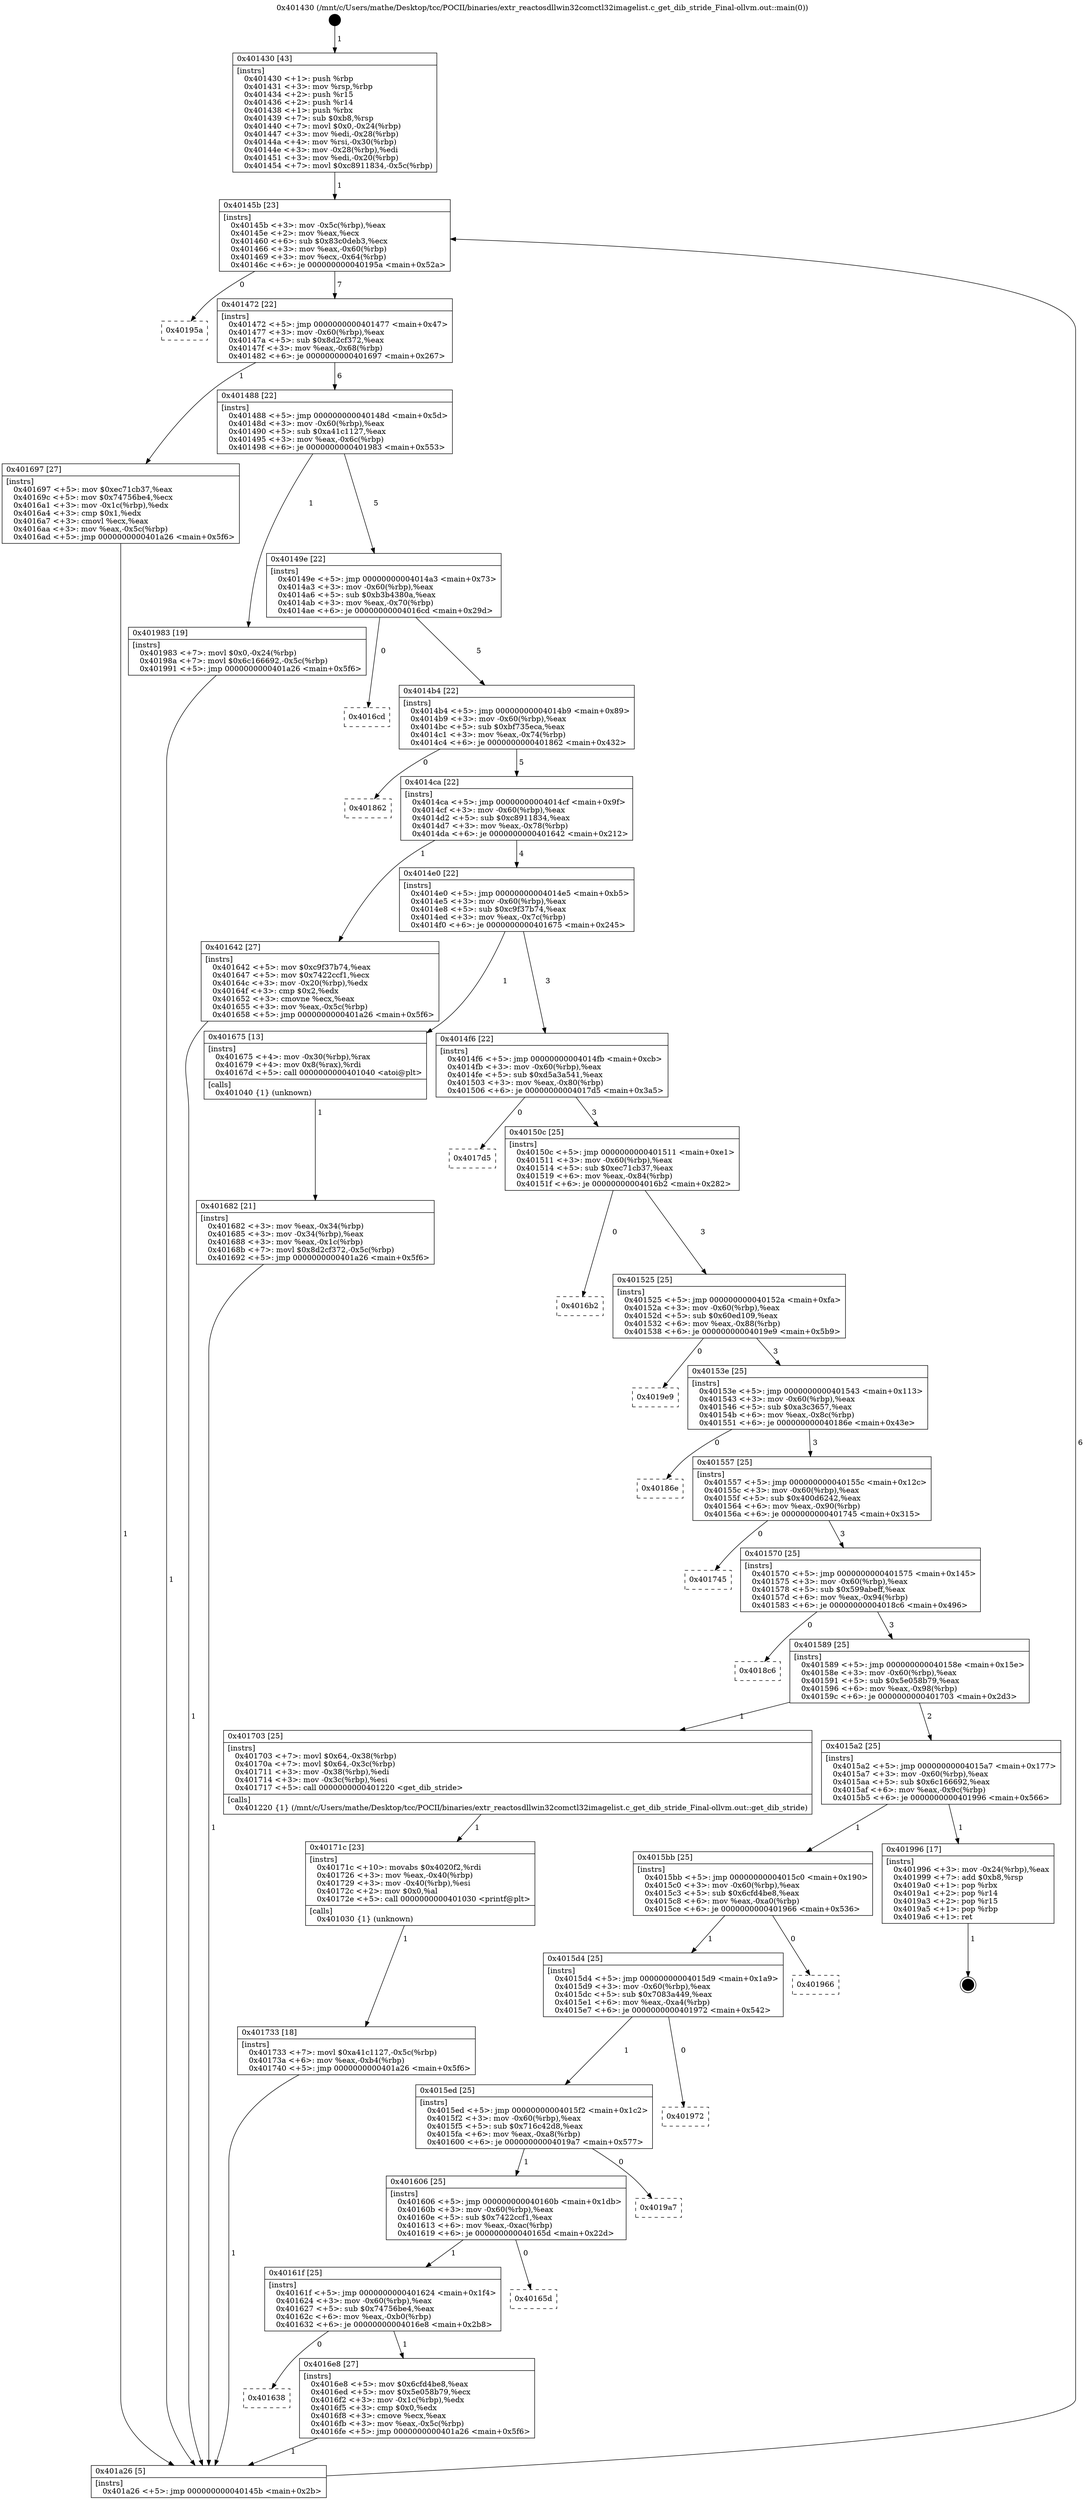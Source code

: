 digraph "0x401430" {
  label = "0x401430 (/mnt/c/Users/mathe/Desktop/tcc/POCII/binaries/extr_reactosdllwin32comctl32imagelist.c_get_dib_stride_Final-ollvm.out::main(0))"
  labelloc = "t"
  node[shape=record]

  Entry [label="",width=0.3,height=0.3,shape=circle,fillcolor=black,style=filled]
  "0x40145b" [label="{
     0x40145b [23]\l
     | [instrs]\l
     &nbsp;&nbsp;0x40145b \<+3\>: mov -0x5c(%rbp),%eax\l
     &nbsp;&nbsp;0x40145e \<+2\>: mov %eax,%ecx\l
     &nbsp;&nbsp;0x401460 \<+6\>: sub $0x83c0deb3,%ecx\l
     &nbsp;&nbsp;0x401466 \<+3\>: mov %eax,-0x60(%rbp)\l
     &nbsp;&nbsp;0x401469 \<+3\>: mov %ecx,-0x64(%rbp)\l
     &nbsp;&nbsp;0x40146c \<+6\>: je 000000000040195a \<main+0x52a\>\l
  }"]
  "0x40195a" [label="{
     0x40195a\l
  }", style=dashed]
  "0x401472" [label="{
     0x401472 [22]\l
     | [instrs]\l
     &nbsp;&nbsp;0x401472 \<+5\>: jmp 0000000000401477 \<main+0x47\>\l
     &nbsp;&nbsp;0x401477 \<+3\>: mov -0x60(%rbp),%eax\l
     &nbsp;&nbsp;0x40147a \<+5\>: sub $0x8d2cf372,%eax\l
     &nbsp;&nbsp;0x40147f \<+3\>: mov %eax,-0x68(%rbp)\l
     &nbsp;&nbsp;0x401482 \<+6\>: je 0000000000401697 \<main+0x267\>\l
  }"]
  Exit [label="",width=0.3,height=0.3,shape=circle,fillcolor=black,style=filled,peripheries=2]
  "0x401697" [label="{
     0x401697 [27]\l
     | [instrs]\l
     &nbsp;&nbsp;0x401697 \<+5\>: mov $0xec71cb37,%eax\l
     &nbsp;&nbsp;0x40169c \<+5\>: mov $0x74756be4,%ecx\l
     &nbsp;&nbsp;0x4016a1 \<+3\>: mov -0x1c(%rbp),%edx\l
     &nbsp;&nbsp;0x4016a4 \<+3\>: cmp $0x1,%edx\l
     &nbsp;&nbsp;0x4016a7 \<+3\>: cmovl %ecx,%eax\l
     &nbsp;&nbsp;0x4016aa \<+3\>: mov %eax,-0x5c(%rbp)\l
     &nbsp;&nbsp;0x4016ad \<+5\>: jmp 0000000000401a26 \<main+0x5f6\>\l
  }"]
  "0x401488" [label="{
     0x401488 [22]\l
     | [instrs]\l
     &nbsp;&nbsp;0x401488 \<+5\>: jmp 000000000040148d \<main+0x5d\>\l
     &nbsp;&nbsp;0x40148d \<+3\>: mov -0x60(%rbp),%eax\l
     &nbsp;&nbsp;0x401490 \<+5\>: sub $0xa41c1127,%eax\l
     &nbsp;&nbsp;0x401495 \<+3\>: mov %eax,-0x6c(%rbp)\l
     &nbsp;&nbsp;0x401498 \<+6\>: je 0000000000401983 \<main+0x553\>\l
  }"]
  "0x401733" [label="{
     0x401733 [18]\l
     | [instrs]\l
     &nbsp;&nbsp;0x401733 \<+7\>: movl $0xa41c1127,-0x5c(%rbp)\l
     &nbsp;&nbsp;0x40173a \<+6\>: mov %eax,-0xb4(%rbp)\l
     &nbsp;&nbsp;0x401740 \<+5\>: jmp 0000000000401a26 \<main+0x5f6\>\l
  }"]
  "0x401983" [label="{
     0x401983 [19]\l
     | [instrs]\l
     &nbsp;&nbsp;0x401983 \<+7\>: movl $0x0,-0x24(%rbp)\l
     &nbsp;&nbsp;0x40198a \<+7\>: movl $0x6c166692,-0x5c(%rbp)\l
     &nbsp;&nbsp;0x401991 \<+5\>: jmp 0000000000401a26 \<main+0x5f6\>\l
  }"]
  "0x40149e" [label="{
     0x40149e [22]\l
     | [instrs]\l
     &nbsp;&nbsp;0x40149e \<+5\>: jmp 00000000004014a3 \<main+0x73\>\l
     &nbsp;&nbsp;0x4014a3 \<+3\>: mov -0x60(%rbp),%eax\l
     &nbsp;&nbsp;0x4014a6 \<+5\>: sub $0xb3b4380a,%eax\l
     &nbsp;&nbsp;0x4014ab \<+3\>: mov %eax,-0x70(%rbp)\l
     &nbsp;&nbsp;0x4014ae \<+6\>: je 00000000004016cd \<main+0x29d\>\l
  }"]
  "0x40171c" [label="{
     0x40171c [23]\l
     | [instrs]\l
     &nbsp;&nbsp;0x40171c \<+10\>: movabs $0x4020f2,%rdi\l
     &nbsp;&nbsp;0x401726 \<+3\>: mov %eax,-0x40(%rbp)\l
     &nbsp;&nbsp;0x401729 \<+3\>: mov -0x40(%rbp),%esi\l
     &nbsp;&nbsp;0x40172c \<+2\>: mov $0x0,%al\l
     &nbsp;&nbsp;0x40172e \<+5\>: call 0000000000401030 \<printf@plt\>\l
     | [calls]\l
     &nbsp;&nbsp;0x401030 \{1\} (unknown)\l
  }"]
  "0x4016cd" [label="{
     0x4016cd\l
  }", style=dashed]
  "0x4014b4" [label="{
     0x4014b4 [22]\l
     | [instrs]\l
     &nbsp;&nbsp;0x4014b4 \<+5\>: jmp 00000000004014b9 \<main+0x89\>\l
     &nbsp;&nbsp;0x4014b9 \<+3\>: mov -0x60(%rbp),%eax\l
     &nbsp;&nbsp;0x4014bc \<+5\>: sub $0xbf735eca,%eax\l
     &nbsp;&nbsp;0x4014c1 \<+3\>: mov %eax,-0x74(%rbp)\l
     &nbsp;&nbsp;0x4014c4 \<+6\>: je 0000000000401862 \<main+0x432\>\l
  }"]
  "0x401638" [label="{
     0x401638\l
  }", style=dashed]
  "0x401862" [label="{
     0x401862\l
  }", style=dashed]
  "0x4014ca" [label="{
     0x4014ca [22]\l
     | [instrs]\l
     &nbsp;&nbsp;0x4014ca \<+5\>: jmp 00000000004014cf \<main+0x9f\>\l
     &nbsp;&nbsp;0x4014cf \<+3\>: mov -0x60(%rbp),%eax\l
     &nbsp;&nbsp;0x4014d2 \<+5\>: sub $0xc8911834,%eax\l
     &nbsp;&nbsp;0x4014d7 \<+3\>: mov %eax,-0x78(%rbp)\l
     &nbsp;&nbsp;0x4014da \<+6\>: je 0000000000401642 \<main+0x212\>\l
  }"]
  "0x4016e8" [label="{
     0x4016e8 [27]\l
     | [instrs]\l
     &nbsp;&nbsp;0x4016e8 \<+5\>: mov $0x6cfd4be8,%eax\l
     &nbsp;&nbsp;0x4016ed \<+5\>: mov $0x5e058b79,%ecx\l
     &nbsp;&nbsp;0x4016f2 \<+3\>: mov -0x1c(%rbp),%edx\l
     &nbsp;&nbsp;0x4016f5 \<+3\>: cmp $0x0,%edx\l
     &nbsp;&nbsp;0x4016f8 \<+3\>: cmove %ecx,%eax\l
     &nbsp;&nbsp;0x4016fb \<+3\>: mov %eax,-0x5c(%rbp)\l
     &nbsp;&nbsp;0x4016fe \<+5\>: jmp 0000000000401a26 \<main+0x5f6\>\l
  }"]
  "0x401642" [label="{
     0x401642 [27]\l
     | [instrs]\l
     &nbsp;&nbsp;0x401642 \<+5\>: mov $0xc9f37b74,%eax\l
     &nbsp;&nbsp;0x401647 \<+5\>: mov $0x7422ccf1,%ecx\l
     &nbsp;&nbsp;0x40164c \<+3\>: mov -0x20(%rbp),%edx\l
     &nbsp;&nbsp;0x40164f \<+3\>: cmp $0x2,%edx\l
     &nbsp;&nbsp;0x401652 \<+3\>: cmovne %ecx,%eax\l
     &nbsp;&nbsp;0x401655 \<+3\>: mov %eax,-0x5c(%rbp)\l
     &nbsp;&nbsp;0x401658 \<+5\>: jmp 0000000000401a26 \<main+0x5f6\>\l
  }"]
  "0x4014e0" [label="{
     0x4014e0 [22]\l
     | [instrs]\l
     &nbsp;&nbsp;0x4014e0 \<+5\>: jmp 00000000004014e5 \<main+0xb5\>\l
     &nbsp;&nbsp;0x4014e5 \<+3\>: mov -0x60(%rbp),%eax\l
     &nbsp;&nbsp;0x4014e8 \<+5\>: sub $0xc9f37b74,%eax\l
     &nbsp;&nbsp;0x4014ed \<+3\>: mov %eax,-0x7c(%rbp)\l
     &nbsp;&nbsp;0x4014f0 \<+6\>: je 0000000000401675 \<main+0x245\>\l
  }"]
  "0x401a26" [label="{
     0x401a26 [5]\l
     | [instrs]\l
     &nbsp;&nbsp;0x401a26 \<+5\>: jmp 000000000040145b \<main+0x2b\>\l
  }"]
  "0x401430" [label="{
     0x401430 [43]\l
     | [instrs]\l
     &nbsp;&nbsp;0x401430 \<+1\>: push %rbp\l
     &nbsp;&nbsp;0x401431 \<+3\>: mov %rsp,%rbp\l
     &nbsp;&nbsp;0x401434 \<+2\>: push %r15\l
     &nbsp;&nbsp;0x401436 \<+2\>: push %r14\l
     &nbsp;&nbsp;0x401438 \<+1\>: push %rbx\l
     &nbsp;&nbsp;0x401439 \<+7\>: sub $0xb8,%rsp\l
     &nbsp;&nbsp;0x401440 \<+7\>: movl $0x0,-0x24(%rbp)\l
     &nbsp;&nbsp;0x401447 \<+3\>: mov %edi,-0x28(%rbp)\l
     &nbsp;&nbsp;0x40144a \<+4\>: mov %rsi,-0x30(%rbp)\l
     &nbsp;&nbsp;0x40144e \<+3\>: mov -0x28(%rbp),%edi\l
     &nbsp;&nbsp;0x401451 \<+3\>: mov %edi,-0x20(%rbp)\l
     &nbsp;&nbsp;0x401454 \<+7\>: movl $0xc8911834,-0x5c(%rbp)\l
  }"]
  "0x40161f" [label="{
     0x40161f [25]\l
     | [instrs]\l
     &nbsp;&nbsp;0x40161f \<+5\>: jmp 0000000000401624 \<main+0x1f4\>\l
     &nbsp;&nbsp;0x401624 \<+3\>: mov -0x60(%rbp),%eax\l
     &nbsp;&nbsp;0x401627 \<+5\>: sub $0x74756be4,%eax\l
     &nbsp;&nbsp;0x40162c \<+6\>: mov %eax,-0xb0(%rbp)\l
     &nbsp;&nbsp;0x401632 \<+6\>: je 00000000004016e8 \<main+0x2b8\>\l
  }"]
  "0x401675" [label="{
     0x401675 [13]\l
     | [instrs]\l
     &nbsp;&nbsp;0x401675 \<+4\>: mov -0x30(%rbp),%rax\l
     &nbsp;&nbsp;0x401679 \<+4\>: mov 0x8(%rax),%rdi\l
     &nbsp;&nbsp;0x40167d \<+5\>: call 0000000000401040 \<atoi@plt\>\l
     | [calls]\l
     &nbsp;&nbsp;0x401040 \{1\} (unknown)\l
  }"]
  "0x4014f6" [label="{
     0x4014f6 [22]\l
     | [instrs]\l
     &nbsp;&nbsp;0x4014f6 \<+5\>: jmp 00000000004014fb \<main+0xcb\>\l
     &nbsp;&nbsp;0x4014fb \<+3\>: mov -0x60(%rbp),%eax\l
     &nbsp;&nbsp;0x4014fe \<+5\>: sub $0xd5a3a541,%eax\l
     &nbsp;&nbsp;0x401503 \<+3\>: mov %eax,-0x80(%rbp)\l
     &nbsp;&nbsp;0x401506 \<+6\>: je 00000000004017d5 \<main+0x3a5\>\l
  }"]
  "0x401682" [label="{
     0x401682 [21]\l
     | [instrs]\l
     &nbsp;&nbsp;0x401682 \<+3\>: mov %eax,-0x34(%rbp)\l
     &nbsp;&nbsp;0x401685 \<+3\>: mov -0x34(%rbp),%eax\l
     &nbsp;&nbsp;0x401688 \<+3\>: mov %eax,-0x1c(%rbp)\l
     &nbsp;&nbsp;0x40168b \<+7\>: movl $0x8d2cf372,-0x5c(%rbp)\l
     &nbsp;&nbsp;0x401692 \<+5\>: jmp 0000000000401a26 \<main+0x5f6\>\l
  }"]
  "0x40165d" [label="{
     0x40165d\l
  }", style=dashed]
  "0x4017d5" [label="{
     0x4017d5\l
  }", style=dashed]
  "0x40150c" [label="{
     0x40150c [25]\l
     | [instrs]\l
     &nbsp;&nbsp;0x40150c \<+5\>: jmp 0000000000401511 \<main+0xe1\>\l
     &nbsp;&nbsp;0x401511 \<+3\>: mov -0x60(%rbp),%eax\l
     &nbsp;&nbsp;0x401514 \<+5\>: sub $0xec71cb37,%eax\l
     &nbsp;&nbsp;0x401519 \<+6\>: mov %eax,-0x84(%rbp)\l
     &nbsp;&nbsp;0x40151f \<+6\>: je 00000000004016b2 \<main+0x282\>\l
  }"]
  "0x401606" [label="{
     0x401606 [25]\l
     | [instrs]\l
     &nbsp;&nbsp;0x401606 \<+5\>: jmp 000000000040160b \<main+0x1db\>\l
     &nbsp;&nbsp;0x40160b \<+3\>: mov -0x60(%rbp),%eax\l
     &nbsp;&nbsp;0x40160e \<+5\>: sub $0x7422ccf1,%eax\l
     &nbsp;&nbsp;0x401613 \<+6\>: mov %eax,-0xac(%rbp)\l
     &nbsp;&nbsp;0x401619 \<+6\>: je 000000000040165d \<main+0x22d\>\l
  }"]
  "0x4016b2" [label="{
     0x4016b2\l
  }", style=dashed]
  "0x401525" [label="{
     0x401525 [25]\l
     | [instrs]\l
     &nbsp;&nbsp;0x401525 \<+5\>: jmp 000000000040152a \<main+0xfa\>\l
     &nbsp;&nbsp;0x40152a \<+3\>: mov -0x60(%rbp),%eax\l
     &nbsp;&nbsp;0x40152d \<+5\>: sub $0x60ed109,%eax\l
     &nbsp;&nbsp;0x401532 \<+6\>: mov %eax,-0x88(%rbp)\l
     &nbsp;&nbsp;0x401538 \<+6\>: je 00000000004019e9 \<main+0x5b9\>\l
  }"]
  "0x4019a7" [label="{
     0x4019a7\l
  }", style=dashed]
  "0x4019e9" [label="{
     0x4019e9\l
  }", style=dashed]
  "0x40153e" [label="{
     0x40153e [25]\l
     | [instrs]\l
     &nbsp;&nbsp;0x40153e \<+5\>: jmp 0000000000401543 \<main+0x113\>\l
     &nbsp;&nbsp;0x401543 \<+3\>: mov -0x60(%rbp),%eax\l
     &nbsp;&nbsp;0x401546 \<+5\>: sub $0xa3c3657,%eax\l
     &nbsp;&nbsp;0x40154b \<+6\>: mov %eax,-0x8c(%rbp)\l
     &nbsp;&nbsp;0x401551 \<+6\>: je 000000000040186e \<main+0x43e\>\l
  }"]
  "0x4015ed" [label="{
     0x4015ed [25]\l
     | [instrs]\l
     &nbsp;&nbsp;0x4015ed \<+5\>: jmp 00000000004015f2 \<main+0x1c2\>\l
     &nbsp;&nbsp;0x4015f2 \<+3\>: mov -0x60(%rbp),%eax\l
     &nbsp;&nbsp;0x4015f5 \<+5\>: sub $0x716c42d8,%eax\l
     &nbsp;&nbsp;0x4015fa \<+6\>: mov %eax,-0xa8(%rbp)\l
     &nbsp;&nbsp;0x401600 \<+6\>: je 00000000004019a7 \<main+0x577\>\l
  }"]
  "0x40186e" [label="{
     0x40186e\l
  }", style=dashed]
  "0x401557" [label="{
     0x401557 [25]\l
     | [instrs]\l
     &nbsp;&nbsp;0x401557 \<+5\>: jmp 000000000040155c \<main+0x12c\>\l
     &nbsp;&nbsp;0x40155c \<+3\>: mov -0x60(%rbp),%eax\l
     &nbsp;&nbsp;0x40155f \<+5\>: sub $0x400d6242,%eax\l
     &nbsp;&nbsp;0x401564 \<+6\>: mov %eax,-0x90(%rbp)\l
     &nbsp;&nbsp;0x40156a \<+6\>: je 0000000000401745 \<main+0x315\>\l
  }"]
  "0x401972" [label="{
     0x401972\l
  }", style=dashed]
  "0x401745" [label="{
     0x401745\l
  }", style=dashed]
  "0x401570" [label="{
     0x401570 [25]\l
     | [instrs]\l
     &nbsp;&nbsp;0x401570 \<+5\>: jmp 0000000000401575 \<main+0x145\>\l
     &nbsp;&nbsp;0x401575 \<+3\>: mov -0x60(%rbp),%eax\l
     &nbsp;&nbsp;0x401578 \<+5\>: sub $0x599abeff,%eax\l
     &nbsp;&nbsp;0x40157d \<+6\>: mov %eax,-0x94(%rbp)\l
     &nbsp;&nbsp;0x401583 \<+6\>: je 00000000004018c6 \<main+0x496\>\l
  }"]
  "0x4015d4" [label="{
     0x4015d4 [25]\l
     | [instrs]\l
     &nbsp;&nbsp;0x4015d4 \<+5\>: jmp 00000000004015d9 \<main+0x1a9\>\l
     &nbsp;&nbsp;0x4015d9 \<+3\>: mov -0x60(%rbp),%eax\l
     &nbsp;&nbsp;0x4015dc \<+5\>: sub $0x7083a449,%eax\l
     &nbsp;&nbsp;0x4015e1 \<+6\>: mov %eax,-0xa4(%rbp)\l
     &nbsp;&nbsp;0x4015e7 \<+6\>: je 0000000000401972 \<main+0x542\>\l
  }"]
  "0x4018c6" [label="{
     0x4018c6\l
  }", style=dashed]
  "0x401589" [label="{
     0x401589 [25]\l
     | [instrs]\l
     &nbsp;&nbsp;0x401589 \<+5\>: jmp 000000000040158e \<main+0x15e\>\l
     &nbsp;&nbsp;0x40158e \<+3\>: mov -0x60(%rbp),%eax\l
     &nbsp;&nbsp;0x401591 \<+5\>: sub $0x5e058b79,%eax\l
     &nbsp;&nbsp;0x401596 \<+6\>: mov %eax,-0x98(%rbp)\l
     &nbsp;&nbsp;0x40159c \<+6\>: je 0000000000401703 \<main+0x2d3\>\l
  }"]
  "0x401966" [label="{
     0x401966\l
  }", style=dashed]
  "0x401703" [label="{
     0x401703 [25]\l
     | [instrs]\l
     &nbsp;&nbsp;0x401703 \<+7\>: movl $0x64,-0x38(%rbp)\l
     &nbsp;&nbsp;0x40170a \<+7\>: movl $0x64,-0x3c(%rbp)\l
     &nbsp;&nbsp;0x401711 \<+3\>: mov -0x38(%rbp),%edi\l
     &nbsp;&nbsp;0x401714 \<+3\>: mov -0x3c(%rbp),%esi\l
     &nbsp;&nbsp;0x401717 \<+5\>: call 0000000000401220 \<get_dib_stride\>\l
     | [calls]\l
     &nbsp;&nbsp;0x401220 \{1\} (/mnt/c/Users/mathe/Desktop/tcc/POCII/binaries/extr_reactosdllwin32comctl32imagelist.c_get_dib_stride_Final-ollvm.out::get_dib_stride)\l
  }"]
  "0x4015a2" [label="{
     0x4015a2 [25]\l
     | [instrs]\l
     &nbsp;&nbsp;0x4015a2 \<+5\>: jmp 00000000004015a7 \<main+0x177\>\l
     &nbsp;&nbsp;0x4015a7 \<+3\>: mov -0x60(%rbp),%eax\l
     &nbsp;&nbsp;0x4015aa \<+5\>: sub $0x6c166692,%eax\l
     &nbsp;&nbsp;0x4015af \<+6\>: mov %eax,-0x9c(%rbp)\l
     &nbsp;&nbsp;0x4015b5 \<+6\>: je 0000000000401996 \<main+0x566\>\l
  }"]
  "0x4015bb" [label="{
     0x4015bb [25]\l
     | [instrs]\l
     &nbsp;&nbsp;0x4015bb \<+5\>: jmp 00000000004015c0 \<main+0x190\>\l
     &nbsp;&nbsp;0x4015c0 \<+3\>: mov -0x60(%rbp),%eax\l
     &nbsp;&nbsp;0x4015c3 \<+5\>: sub $0x6cfd4be8,%eax\l
     &nbsp;&nbsp;0x4015c8 \<+6\>: mov %eax,-0xa0(%rbp)\l
     &nbsp;&nbsp;0x4015ce \<+6\>: je 0000000000401966 \<main+0x536\>\l
  }"]
  "0x401996" [label="{
     0x401996 [17]\l
     | [instrs]\l
     &nbsp;&nbsp;0x401996 \<+3\>: mov -0x24(%rbp),%eax\l
     &nbsp;&nbsp;0x401999 \<+7\>: add $0xb8,%rsp\l
     &nbsp;&nbsp;0x4019a0 \<+1\>: pop %rbx\l
     &nbsp;&nbsp;0x4019a1 \<+2\>: pop %r14\l
     &nbsp;&nbsp;0x4019a3 \<+2\>: pop %r15\l
     &nbsp;&nbsp;0x4019a5 \<+1\>: pop %rbp\l
     &nbsp;&nbsp;0x4019a6 \<+1\>: ret\l
  }"]
  Entry -> "0x401430" [label=" 1"]
  "0x40145b" -> "0x40195a" [label=" 0"]
  "0x40145b" -> "0x401472" [label=" 7"]
  "0x401996" -> Exit [label=" 1"]
  "0x401472" -> "0x401697" [label=" 1"]
  "0x401472" -> "0x401488" [label=" 6"]
  "0x401983" -> "0x401a26" [label=" 1"]
  "0x401488" -> "0x401983" [label=" 1"]
  "0x401488" -> "0x40149e" [label=" 5"]
  "0x401733" -> "0x401a26" [label=" 1"]
  "0x40149e" -> "0x4016cd" [label=" 0"]
  "0x40149e" -> "0x4014b4" [label=" 5"]
  "0x40171c" -> "0x401733" [label=" 1"]
  "0x4014b4" -> "0x401862" [label=" 0"]
  "0x4014b4" -> "0x4014ca" [label=" 5"]
  "0x401703" -> "0x40171c" [label=" 1"]
  "0x4014ca" -> "0x401642" [label=" 1"]
  "0x4014ca" -> "0x4014e0" [label=" 4"]
  "0x401642" -> "0x401a26" [label=" 1"]
  "0x401430" -> "0x40145b" [label=" 1"]
  "0x401a26" -> "0x40145b" [label=" 6"]
  "0x4016e8" -> "0x401a26" [label=" 1"]
  "0x4014e0" -> "0x401675" [label=" 1"]
  "0x4014e0" -> "0x4014f6" [label=" 3"]
  "0x401675" -> "0x401682" [label=" 1"]
  "0x401682" -> "0x401a26" [label=" 1"]
  "0x401697" -> "0x401a26" [label=" 1"]
  "0x40161f" -> "0x4016e8" [label=" 1"]
  "0x4014f6" -> "0x4017d5" [label=" 0"]
  "0x4014f6" -> "0x40150c" [label=" 3"]
  "0x40161f" -> "0x401638" [label=" 0"]
  "0x40150c" -> "0x4016b2" [label=" 0"]
  "0x40150c" -> "0x401525" [label=" 3"]
  "0x401606" -> "0x40165d" [label=" 0"]
  "0x401525" -> "0x4019e9" [label=" 0"]
  "0x401525" -> "0x40153e" [label=" 3"]
  "0x401606" -> "0x40161f" [label=" 1"]
  "0x40153e" -> "0x40186e" [label=" 0"]
  "0x40153e" -> "0x401557" [label=" 3"]
  "0x4015ed" -> "0x4019a7" [label=" 0"]
  "0x401557" -> "0x401745" [label=" 0"]
  "0x401557" -> "0x401570" [label=" 3"]
  "0x4015ed" -> "0x401606" [label=" 1"]
  "0x401570" -> "0x4018c6" [label=" 0"]
  "0x401570" -> "0x401589" [label=" 3"]
  "0x4015d4" -> "0x401972" [label=" 0"]
  "0x401589" -> "0x401703" [label=" 1"]
  "0x401589" -> "0x4015a2" [label=" 2"]
  "0x4015d4" -> "0x4015ed" [label=" 1"]
  "0x4015a2" -> "0x401996" [label=" 1"]
  "0x4015a2" -> "0x4015bb" [label=" 1"]
  "0x4015bb" -> "0x4015d4" [label=" 1"]
  "0x4015bb" -> "0x401966" [label=" 0"]
}
